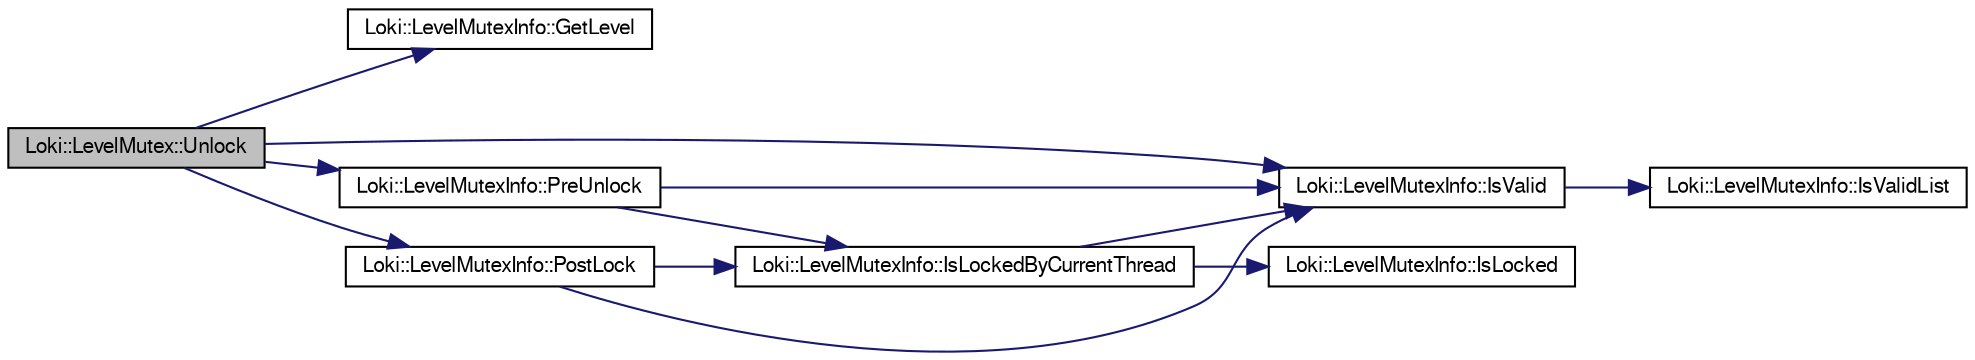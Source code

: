 digraph G
{
  bgcolor="transparent";
  edge [fontname="FreeSans",fontsize="10",labelfontname="FreeSans",labelfontsize="10"];
  node [fontname="FreeSans",fontsize="10",shape=record];
  rankdir=LR;
  Node1 [label="Loki::LevelMutex::Unlock",height=0.2,width=0.4,color="black", fillcolor="grey75", style="filled" fontcolor="black"];
  Node1 -> Node2 [color="midnightblue",fontsize="10",style="solid",fontname="FreeSans"];
  Node2 [label="Loki::LevelMutexInfo::GetLevel",height=0.2,width=0.4,color="black",URL="$a00071.html#1cad7c6b6fc50e230401e4cc22761d14",tooltip="Returns the level of this mutex."];
  Node1 -> Node3 [color="midnightblue",fontsize="10",style="solid",fontname="FreeSans"];
  Node3 [label="Loki::LevelMutexInfo::IsValid",height=0.2,width=0.4,color="black",URL="$a00071.html#36c34ecf5d019f3db9bfb8654cf49176"];
  Node3 -> Node4 [color="midnightblue",fontsize="10",style="solid",fontname="FreeSans"];
  Node4 [label="Loki::LevelMutexInfo::IsValidList",height=0.2,width=0.4,color="black",URL="$a00071.html#01f6dfba5d2ea5606109b34e5a543cf0"];
  Node1 -> Node5 [color="midnightblue",fontsize="10",style="solid",fontname="FreeSans"];
  Node5 [label="Loki::LevelMutexInfo::PostLock",height=0.2,width=0.4,color="black",URL="$a00071.html#3fe2ecf1bcf2c49eae04c493f023099c"];
  Node5 -> Node6 [color="midnightblue",fontsize="10",style="solid",fontname="FreeSans"];
  Node6 [label="Loki::LevelMutexInfo::IsLockedByCurrentThread",height=0.2,width=0.4,color="black",URL="$a00071.html#c0a343bcb322ea36495f536504f61f9f",tooltip="Returns true if this was locked by current thread."];
  Node6 -> Node7 [color="midnightblue",fontsize="10",style="solid",fontname="FreeSans"];
  Node7 [label="Loki::LevelMutexInfo::IsLocked",height=0.2,width=0.4,color="black",URL="$a00071.html#e6aa7465e1bba7f0c9fbf0b06f122a39",tooltip="Returns true if this mutex was locked at least once."];
  Node6 -> Node3 [color="midnightblue",fontsize="10",style="solid",fontname="FreeSans"];
  Node5 -> Node3 [color="midnightblue",fontsize="10",style="solid",fontname="FreeSans"];
  Node1 -> Node8 [color="midnightblue",fontsize="10",style="solid",fontname="FreeSans"];
  Node8 [label="Loki::LevelMutexInfo::PreUnlock",height=0.2,width=0.4,color="black",URL="$a00071.html#7d5e2ace54e9423866be7c76116423df",tooltip="Gets called just before an attempt to unlock a mutex."];
  Node8 -> Node6 [color="midnightblue",fontsize="10",style="solid",fontname="FreeSans"];
  Node8 -> Node3 [color="midnightblue",fontsize="10",style="solid",fontname="FreeSans"];
}
